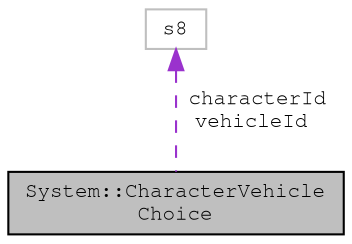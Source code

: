 digraph "System::CharacterVehicleChoice"
{
 // LATEX_PDF_SIZE
  edge [fontname="FreeMono",fontsize="10",labelfontname="FreeMono",labelfontsize="10"];
  node [fontname="FreeMono",fontsize="10",shape=record];
  Node1 [label="System::CharacterVehicle\lChoice",height=0.2,width=0.4,color="black", fillcolor="grey75", style="filled", fontcolor="black",tooltip=" "];
  Node2 -> Node1 [dir="back",color="darkorchid3",fontsize="10",style="dashed",label=" characterId\nvehicleId" ,fontname="FreeMono"];
  Node2 [label="s8",height=0.2,width=0.4,color="grey75", fillcolor="white", style="filled",tooltip=" "];
}

